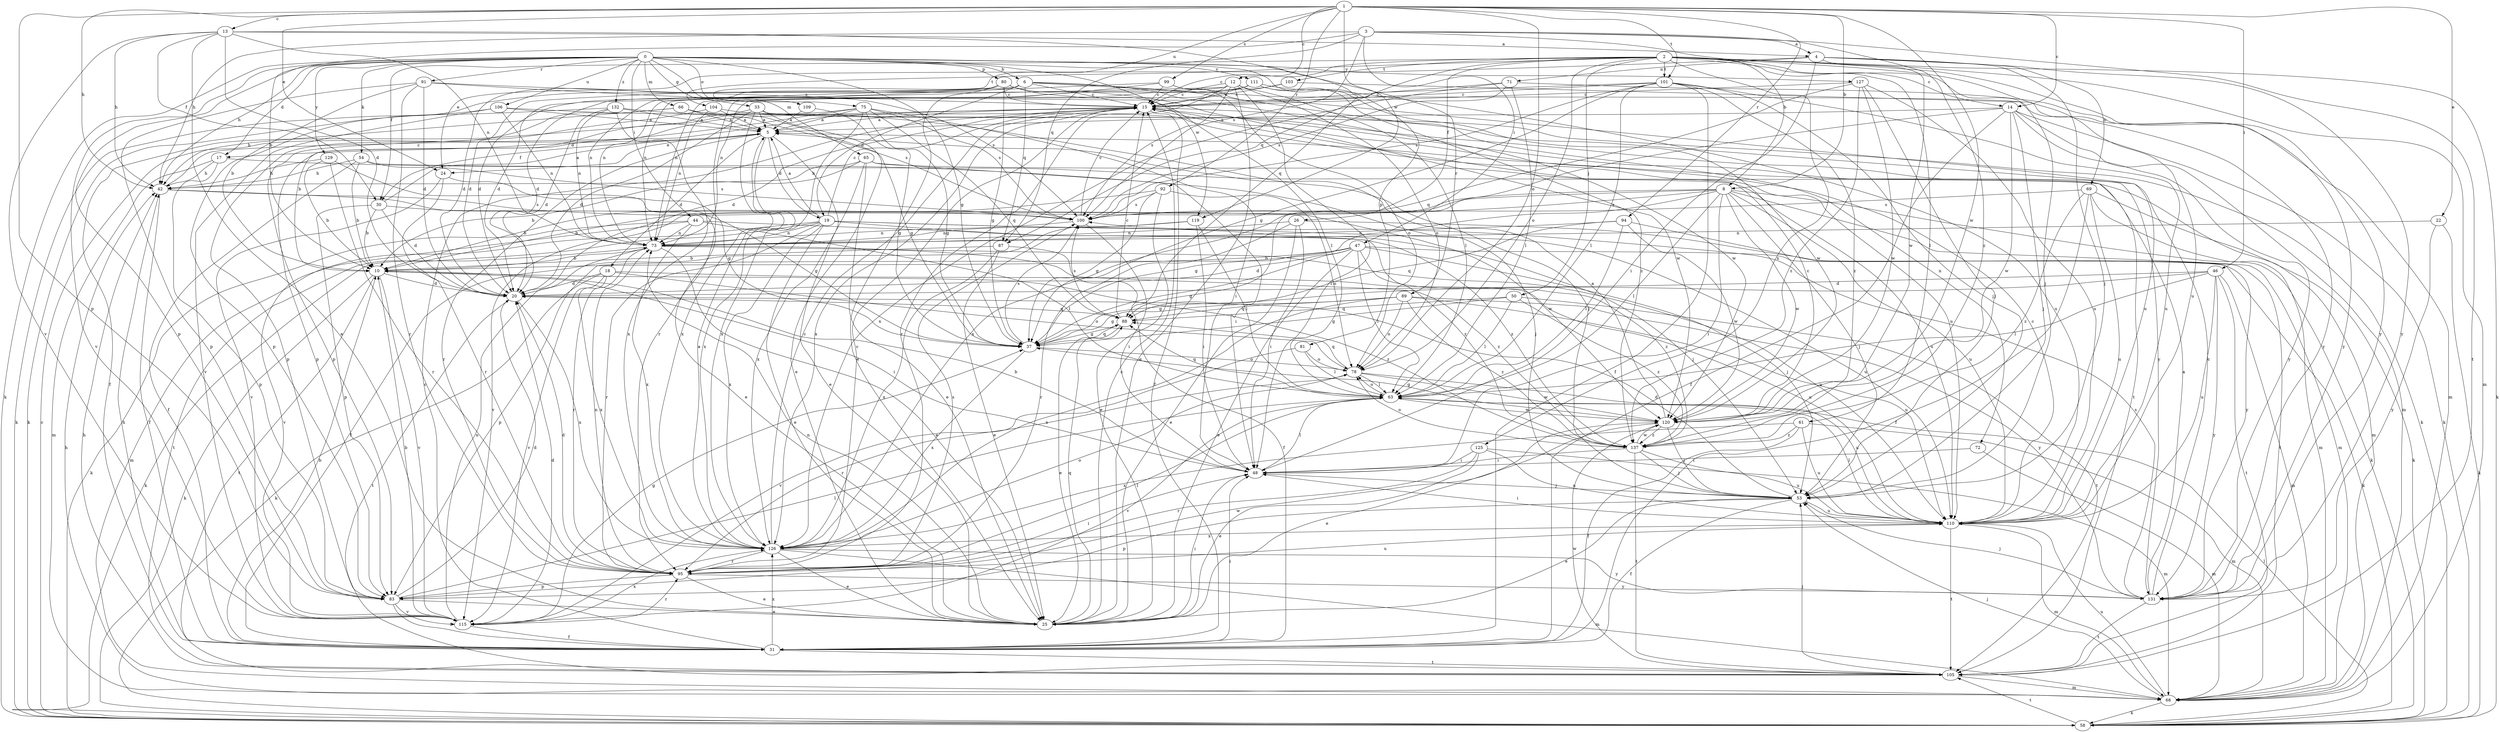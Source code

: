 strict digraph  {
0;
1;
2;
3;
4;
5;
6;
8;
10;
12;
13;
14;
15;
17;
18;
19;
20;
22;
24;
25;
26;
30;
31;
33;
37;
42;
44;
46;
47;
48;
50;
53;
54;
58;
61;
63;
65;
66;
68;
69;
71;
72;
73;
75;
78;
80;
81;
83;
87;
88;
89;
91;
92;
94;
95;
99;
100;
101;
103;
104;
105;
106;
109;
110;
111;
115;
119;
120;
125;
126;
127;
129;
131;
132;
137;
0 -> 6  [label=b];
0 -> 17  [label=d];
0 -> 33  [label=g];
0 -> 37  [label=g];
0 -> 42  [label=h];
0 -> 44  [label=i];
0 -> 54  [label=k];
0 -> 58  [label=k];
0 -> 65  [label=m];
0 -> 66  [label=m];
0 -> 75  [label=o];
0 -> 80  [label=p];
0 -> 81  [label=p];
0 -> 83  [label=p];
0 -> 89  [label=r];
0 -> 91  [label=r];
0 -> 106  [label=u];
0 -> 111  [label=v];
0 -> 115  [label=v];
0 -> 119  [label=w];
0 -> 127  [label=y];
0 -> 129  [label=y];
0 -> 132  [label=z];
1 -> 8  [label=b];
1 -> 12  [label=c];
1 -> 13  [label=c];
1 -> 14  [label=c];
1 -> 22  [label=e];
1 -> 24  [label=e];
1 -> 42  [label=h];
1 -> 46  [label=i];
1 -> 78  [label=o];
1 -> 83  [label=p];
1 -> 92  [label=r];
1 -> 94  [label=r];
1 -> 99  [label=s];
1 -> 101  [label=t];
1 -> 109  [label=u];
1 -> 119  [label=w];
1 -> 120  [label=w];
2 -> 14  [label=c];
2 -> 15  [label=c];
2 -> 26  [label=f];
2 -> 30  [label=f];
2 -> 50  [label=j];
2 -> 53  [label=j];
2 -> 58  [label=k];
2 -> 61  [label=l];
2 -> 68  [label=m];
2 -> 78  [label=o];
2 -> 87  [label=q];
2 -> 101  [label=t];
2 -> 103  [label=t];
2 -> 104  [label=t];
2 -> 110  [label=u];
2 -> 125  [label=x];
2 -> 131  [label=y];
3 -> 4  [label=a];
3 -> 8  [label=b];
3 -> 10  [label=b];
3 -> 42  [label=h];
3 -> 47  [label=i];
3 -> 87  [label=q];
3 -> 100  [label=s];
3 -> 105  [label=t];
3 -> 137  [label=z];
4 -> 24  [label=e];
4 -> 48  [label=i];
4 -> 53  [label=j];
4 -> 69  [label=n];
4 -> 71  [label=n];
4 -> 120  [label=w];
4 -> 131  [label=y];
5 -> 17  [label=d];
5 -> 18  [label=d];
5 -> 19  [label=d];
5 -> 24  [label=e];
5 -> 25  [label=e];
5 -> 30  [label=f];
5 -> 95  [label=r];
5 -> 126  [label=x];
6 -> 15  [label=c];
6 -> 19  [label=d];
6 -> 20  [label=d];
6 -> 72  [label=n];
6 -> 73  [label=n];
6 -> 87  [label=q];
6 -> 120  [label=w];
6 -> 131  [label=y];
8 -> 10  [label=b];
8 -> 37  [label=g];
8 -> 48  [label=i];
8 -> 53  [label=j];
8 -> 58  [label=k];
8 -> 63  [label=l];
8 -> 68  [label=m];
8 -> 100  [label=s];
8 -> 110  [label=u];
8 -> 115  [label=v];
8 -> 120  [label=w];
10 -> 20  [label=d];
10 -> 48  [label=i];
10 -> 58  [label=k];
10 -> 105  [label=t];
10 -> 115  [label=v];
10 -> 137  [label=z];
12 -> 15  [label=c];
12 -> 20  [label=d];
12 -> 25  [label=e];
12 -> 48  [label=i];
12 -> 63  [label=l];
12 -> 78  [label=o];
12 -> 83  [label=p];
12 -> 95  [label=r];
12 -> 100  [label=s];
13 -> 4  [label=a];
13 -> 20  [label=d];
13 -> 25  [label=e];
13 -> 30  [label=f];
13 -> 42  [label=h];
13 -> 73  [label=n];
13 -> 88  [label=q];
13 -> 115  [label=v];
14 -> 5  [label=a];
14 -> 31  [label=f];
14 -> 53  [label=j];
14 -> 58  [label=k];
14 -> 68  [label=m];
14 -> 120  [label=w];
14 -> 126  [label=x];
14 -> 131  [label=y];
15 -> 5  [label=a];
15 -> 20  [label=d];
15 -> 31  [label=f];
15 -> 105  [label=t];
15 -> 126  [label=x];
17 -> 42  [label=h];
17 -> 53  [label=j];
17 -> 68  [label=m];
17 -> 83  [label=p];
18 -> 20  [label=d];
18 -> 58  [label=k];
18 -> 78  [label=o];
18 -> 110  [label=u];
18 -> 115  [label=v];
18 -> 126  [label=x];
19 -> 5  [label=a];
19 -> 15  [label=c];
19 -> 25  [label=e];
19 -> 53  [label=j];
19 -> 68  [label=m];
19 -> 73  [label=n];
19 -> 95  [label=r];
19 -> 105  [label=t];
19 -> 110  [label=u];
19 -> 126  [label=x];
19 -> 137  [label=z];
20 -> 88  [label=q];
20 -> 105  [label=t];
20 -> 126  [label=x];
22 -> 58  [label=k];
22 -> 73  [label=n];
22 -> 131  [label=y];
24 -> 37  [label=g];
24 -> 95  [label=r];
24 -> 115  [label=v];
25 -> 15  [label=c];
25 -> 48  [label=i];
25 -> 73  [label=n];
25 -> 88  [label=q];
26 -> 25  [label=e];
26 -> 48  [label=i];
26 -> 73  [label=n];
26 -> 95  [label=r];
26 -> 105  [label=t];
30 -> 5  [label=a];
30 -> 10  [label=b];
30 -> 20  [label=d];
30 -> 83  [label=p];
30 -> 120  [label=w];
31 -> 10  [label=b];
31 -> 15  [label=c];
31 -> 42  [label=h];
31 -> 48  [label=i];
31 -> 105  [label=t];
31 -> 126  [label=x];
33 -> 5  [label=a];
33 -> 10  [label=b];
33 -> 20  [label=d];
33 -> 25  [label=e];
33 -> 126  [label=x];
33 -> 131  [label=y];
37 -> 78  [label=o];
37 -> 88  [label=q];
37 -> 100  [label=s];
37 -> 126  [label=x];
42 -> 15  [label=c];
42 -> 31  [label=f];
42 -> 37  [label=g];
42 -> 100  [label=s];
44 -> 58  [label=k];
44 -> 63  [label=l];
44 -> 73  [label=n];
44 -> 115  [label=v];
44 -> 126  [label=x];
44 -> 137  [label=z];
46 -> 20  [label=d];
46 -> 37  [label=g];
46 -> 63  [label=l];
46 -> 68  [label=m];
46 -> 105  [label=t];
46 -> 110  [label=u];
46 -> 131  [label=y];
47 -> 10  [label=b];
47 -> 20  [label=d];
47 -> 25  [label=e];
47 -> 37  [label=g];
47 -> 53  [label=j];
47 -> 58  [label=k];
47 -> 63  [label=l];
47 -> 83  [label=p];
47 -> 137  [label=z];
48 -> 10  [label=b];
48 -> 53  [label=j];
48 -> 63  [label=l];
50 -> 37  [label=g];
50 -> 63  [label=l];
50 -> 88  [label=q];
50 -> 105  [label=t];
50 -> 137  [label=z];
53 -> 20  [label=d];
53 -> 25  [label=e];
53 -> 31  [label=f];
53 -> 83  [label=p];
53 -> 110  [label=u];
54 -> 10  [label=b];
54 -> 31  [label=f];
54 -> 42  [label=h];
54 -> 100  [label=s];
54 -> 110  [label=u];
58 -> 15  [label=c];
58 -> 63  [label=l];
58 -> 105  [label=t];
61 -> 31  [label=f];
61 -> 68  [label=m];
61 -> 110  [label=u];
61 -> 126  [label=x];
61 -> 137  [label=z];
63 -> 78  [label=o];
63 -> 88  [label=q];
63 -> 115  [label=v];
63 -> 120  [label=w];
65 -> 10  [label=b];
65 -> 25  [label=e];
65 -> 42  [label=h];
65 -> 48  [label=i];
65 -> 68  [label=m];
65 -> 126  [label=x];
66 -> 5  [label=a];
66 -> 37  [label=g];
66 -> 42  [label=h];
66 -> 83  [label=p];
66 -> 110  [label=u];
68 -> 42  [label=h];
68 -> 53  [label=j];
68 -> 58  [label=k];
68 -> 110  [label=u];
69 -> 31  [label=f];
69 -> 58  [label=k];
69 -> 68  [label=m];
69 -> 100  [label=s];
69 -> 110  [label=u];
69 -> 137  [label=z];
71 -> 15  [label=c];
71 -> 63  [label=l];
71 -> 100  [label=s];
71 -> 126  [label=x];
71 -> 131  [label=y];
72 -> 48  [label=i];
72 -> 68  [label=m];
73 -> 10  [label=b];
73 -> 25  [label=e];
73 -> 58  [label=k];
73 -> 95  [label=r];
73 -> 110  [label=u];
73 -> 137  [label=z];
75 -> 5  [label=a];
75 -> 31  [label=f];
75 -> 37  [label=g];
75 -> 48  [label=i];
75 -> 83  [label=p];
75 -> 88  [label=q];
75 -> 100  [label=s];
75 -> 126  [label=x];
78 -> 63  [label=l];
78 -> 88  [label=q];
78 -> 95  [label=r];
78 -> 110  [label=u];
78 -> 120  [label=w];
80 -> 15  [label=c];
80 -> 20  [label=d];
80 -> 25  [label=e];
80 -> 37  [label=g];
80 -> 63  [label=l];
80 -> 73  [label=n];
80 -> 120  [label=w];
81 -> 63  [label=l];
81 -> 78  [label=o];
81 -> 115  [label=v];
83 -> 20  [label=d];
83 -> 25  [label=e];
83 -> 31  [label=f];
83 -> 63  [label=l];
83 -> 115  [label=v];
83 -> 120  [label=w];
87 -> 10  [label=b];
87 -> 25  [label=e];
87 -> 31  [label=f];
87 -> 126  [label=x];
88 -> 15  [label=c];
88 -> 25  [label=e];
88 -> 37  [label=g];
88 -> 100  [label=s];
89 -> 37  [label=g];
89 -> 78  [label=o];
89 -> 88  [label=q];
89 -> 110  [label=u];
89 -> 126  [label=x];
89 -> 131  [label=y];
89 -> 137  [label=z];
91 -> 10  [label=b];
91 -> 15  [label=c];
91 -> 20  [label=d];
91 -> 83  [label=p];
91 -> 95  [label=r];
91 -> 100  [label=s];
92 -> 10  [label=b];
92 -> 25  [label=e];
92 -> 37  [label=g];
92 -> 78  [label=o];
92 -> 100  [label=s];
94 -> 63  [label=l];
94 -> 73  [label=n];
94 -> 88  [label=q];
94 -> 120  [label=w];
94 -> 131  [label=y];
95 -> 15  [label=c];
95 -> 20  [label=d];
95 -> 25  [label=e];
95 -> 48  [label=i];
95 -> 63  [label=l];
95 -> 73  [label=n];
95 -> 83  [label=p];
95 -> 100  [label=s];
95 -> 110  [label=u];
95 -> 131  [label=y];
99 -> 15  [label=c];
99 -> 73  [label=n];
99 -> 78  [label=o];
99 -> 95  [label=r];
99 -> 110  [label=u];
100 -> 15  [label=c];
100 -> 48  [label=i];
100 -> 73  [label=n];
101 -> 15  [label=c];
101 -> 20  [label=d];
101 -> 31  [label=f];
101 -> 37  [label=g];
101 -> 53  [label=j];
101 -> 63  [label=l];
101 -> 100  [label=s];
101 -> 110  [label=u];
101 -> 137  [label=z];
103 -> 15  [label=c];
103 -> 68  [label=m];
103 -> 73  [label=n];
104 -> 5  [label=a];
104 -> 58  [label=k];
104 -> 73  [label=n];
104 -> 83  [label=p];
105 -> 42  [label=h];
105 -> 53  [label=j];
105 -> 68  [label=m];
105 -> 120  [label=w];
106 -> 5  [label=a];
106 -> 58  [label=k];
106 -> 73  [label=n];
106 -> 100  [label=s];
106 -> 115  [label=v];
109 -> 5  [label=a];
109 -> 37  [label=g];
110 -> 15  [label=c];
110 -> 48  [label=i];
110 -> 63  [label=l];
110 -> 68  [label=m];
110 -> 105  [label=t];
110 -> 126  [label=x];
111 -> 15  [label=c];
111 -> 20  [label=d];
111 -> 73  [label=n];
111 -> 110  [label=u];
111 -> 120  [label=w];
111 -> 137  [label=z];
115 -> 10  [label=b];
115 -> 20  [label=d];
115 -> 31  [label=f];
115 -> 37  [label=g];
115 -> 73  [label=n];
115 -> 95  [label=r];
115 -> 126  [label=x];
119 -> 31  [label=f];
119 -> 48  [label=i];
119 -> 63  [label=l];
119 -> 73  [label=n];
120 -> 5  [label=a];
120 -> 15  [label=c];
120 -> 25  [label=e];
120 -> 37  [label=g];
120 -> 53  [label=j];
120 -> 137  [label=z];
125 -> 25  [label=e];
125 -> 48  [label=i];
125 -> 68  [label=m];
125 -> 95  [label=r];
125 -> 110  [label=u];
126 -> 5  [label=a];
126 -> 15  [label=c];
126 -> 25  [label=e];
126 -> 68  [label=m];
126 -> 78  [label=o];
126 -> 95  [label=r];
126 -> 131  [label=y];
127 -> 15  [label=c];
127 -> 53  [label=j];
127 -> 88  [label=q];
127 -> 110  [label=u];
127 -> 120  [label=w];
127 -> 137  [label=z];
129 -> 10  [label=b];
129 -> 25  [label=e];
129 -> 42  [label=h];
129 -> 95  [label=r];
131 -> 5  [label=a];
131 -> 15  [label=c];
131 -> 53  [label=j];
131 -> 100  [label=s];
131 -> 105  [label=t];
132 -> 5  [label=a];
132 -> 20  [label=d];
132 -> 53  [label=j];
132 -> 58  [label=k];
132 -> 73  [label=n];
132 -> 126  [label=x];
137 -> 48  [label=i];
137 -> 53  [label=j];
137 -> 78  [label=o];
137 -> 105  [label=t];
137 -> 110  [label=u];
137 -> 120  [label=w];
}
